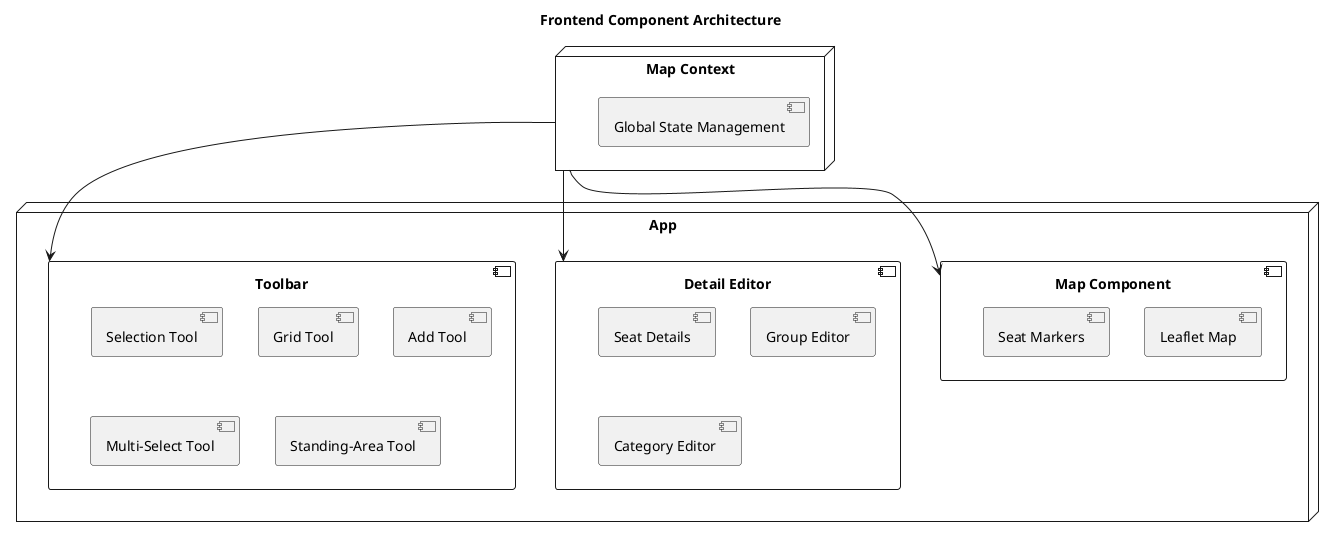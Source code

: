 @startuml
title Frontend Component Architecture

node "App" {
    "Map Component"
    "Detail Editor"
    "Toolbar"
}

component "Map Component" {
    [Leaflet Map]
    [Seat Markers]
}

component "Toolbar" {
    [Selection Tool]
    [Grid Tool]
    [Add Tool]
    [Multi-Select Tool]
    [Standing-Area Tool]
}

component "Detail Editor" {
    [Seat Details]
    [Group Editor]
    [Category Editor]
}

node "Map Context" {
    [Global State Management]
}

"Map Context" --> "Map Component"
"Map Context" --> "Toolbar"
"Map Context" --> "Detail Editor"
@enduml